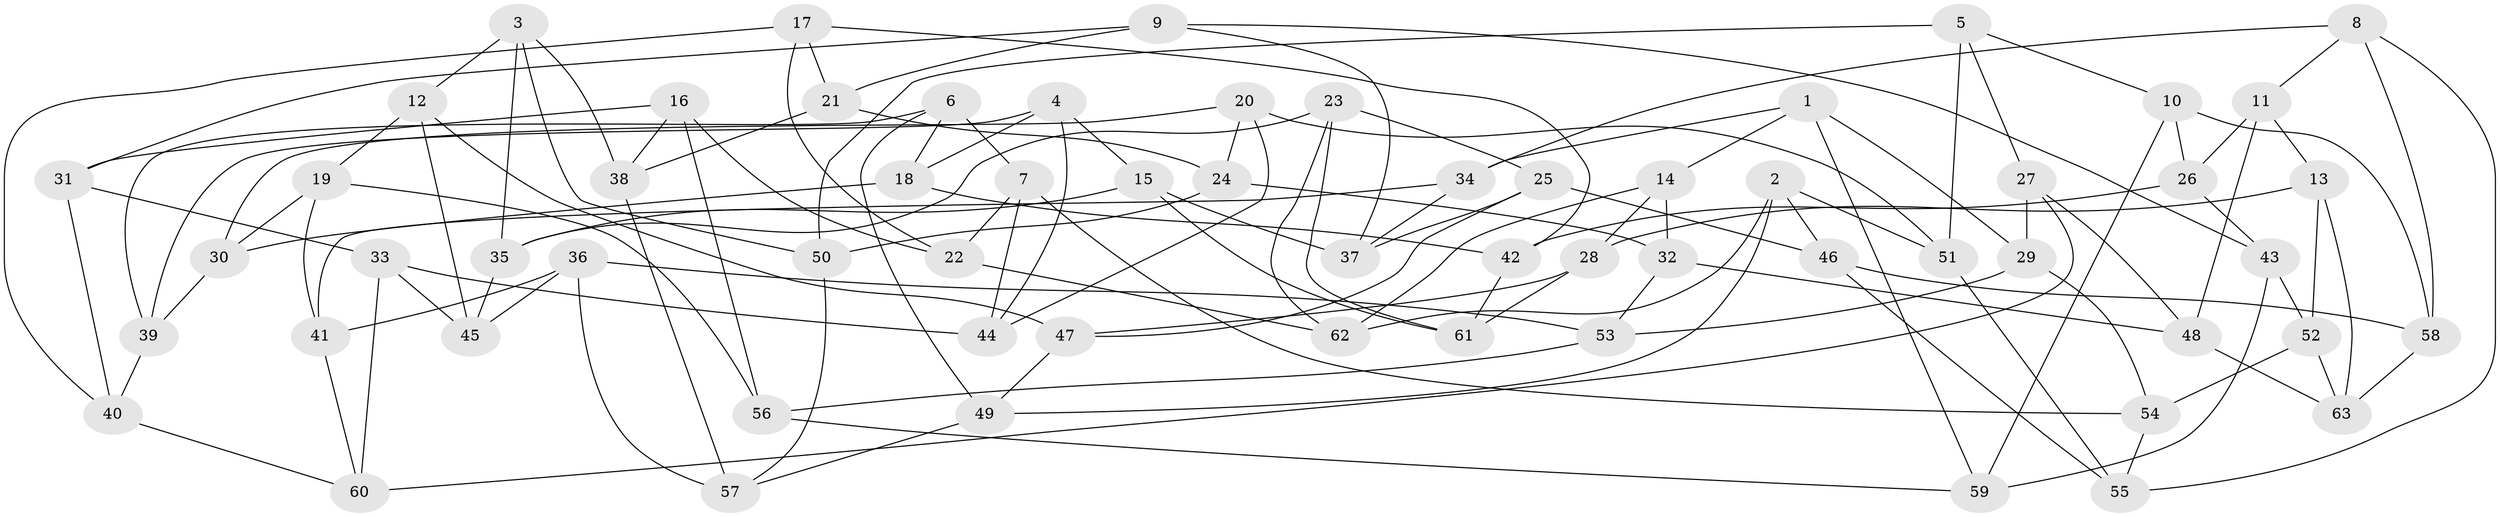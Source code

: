 // coarse degree distribution, {4: 0.6818181818181818, 6: 0.20454545454545456, 8: 0.11363636363636363}
// Generated by graph-tools (version 1.1) at 2025/20/03/04/25 18:20:28]
// undirected, 63 vertices, 126 edges
graph export_dot {
graph [start="1"]
  node [color=gray90,style=filled];
  1;
  2;
  3;
  4;
  5;
  6;
  7;
  8;
  9;
  10;
  11;
  12;
  13;
  14;
  15;
  16;
  17;
  18;
  19;
  20;
  21;
  22;
  23;
  24;
  25;
  26;
  27;
  28;
  29;
  30;
  31;
  32;
  33;
  34;
  35;
  36;
  37;
  38;
  39;
  40;
  41;
  42;
  43;
  44;
  45;
  46;
  47;
  48;
  49;
  50;
  51;
  52;
  53;
  54;
  55;
  56;
  57;
  58;
  59;
  60;
  61;
  62;
  63;
  1 -- 34;
  1 -- 14;
  1 -- 59;
  1 -- 29;
  2 -- 46;
  2 -- 51;
  2 -- 49;
  2 -- 62;
  3 -- 38;
  3 -- 12;
  3 -- 35;
  3 -- 50;
  4 -- 18;
  4 -- 39;
  4 -- 44;
  4 -- 15;
  5 -- 27;
  5 -- 51;
  5 -- 10;
  5 -- 50;
  6 -- 18;
  6 -- 7;
  6 -- 39;
  6 -- 49;
  7 -- 44;
  7 -- 22;
  7 -- 54;
  8 -- 55;
  8 -- 11;
  8 -- 34;
  8 -- 58;
  9 -- 37;
  9 -- 43;
  9 -- 31;
  9 -- 21;
  10 -- 26;
  10 -- 58;
  10 -- 59;
  11 -- 48;
  11 -- 13;
  11 -- 26;
  12 -- 45;
  12 -- 19;
  12 -- 47;
  13 -- 28;
  13 -- 63;
  13 -- 52;
  14 -- 28;
  14 -- 62;
  14 -- 32;
  15 -- 61;
  15 -- 35;
  15 -- 37;
  16 -- 22;
  16 -- 31;
  16 -- 38;
  16 -- 56;
  17 -- 42;
  17 -- 21;
  17 -- 22;
  17 -- 40;
  18 -- 42;
  18 -- 30;
  19 -- 30;
  19 -- 56;
  19 -- 41;
  20 -- 51;
  20 -- 24;
  20 -- 30;
  20 -- 44;
  21 -- 24;
  21 -- 38;
  22 -- 62;
  23 -- 61;
  23 -- 62;
  23 -- 25;
  23 -- 35;
  24 -- 32;
  24 -- 50;
  25 -- 46;
  25 -- 37;
  25 -- 47;
  26 -- 42;
  26 -- 43;
  27 -- 29;
  27 -- 60;
  27 -- 48;
  28 -- 47;
  28 -- 61;
  29 -- 53;
  29 -- 54;
  30 -- 39;
  31 -- 33;
  31 -- 40;
  32 -- 53;
  32 -- 48;
  33 -- 60;
  33 -- 44;
  33 -- 45;
  34 -- 41;
  34 -- 37;
  35 -- 45;
  36 -- 57;
  36 -- 41;
  36 -- 45;
  36 -- 53;
  38 -- 57;
  39 -- 40;
  40 -- 60;
  41 -- 60;
  42 -- 61;
  43 -- 52;
  43 -- 59;
  46 -- 55;
  46 -- 58;
  47 -- 49;
  48 -- 63;
  49 -- 57;
  50 -- 57;
  51 -- 55;
  52 -- 63;
  52 -- 54;
  53 -- 56;
  54 -- 55;
  56 -- 59;
  58 -- 63;
}
